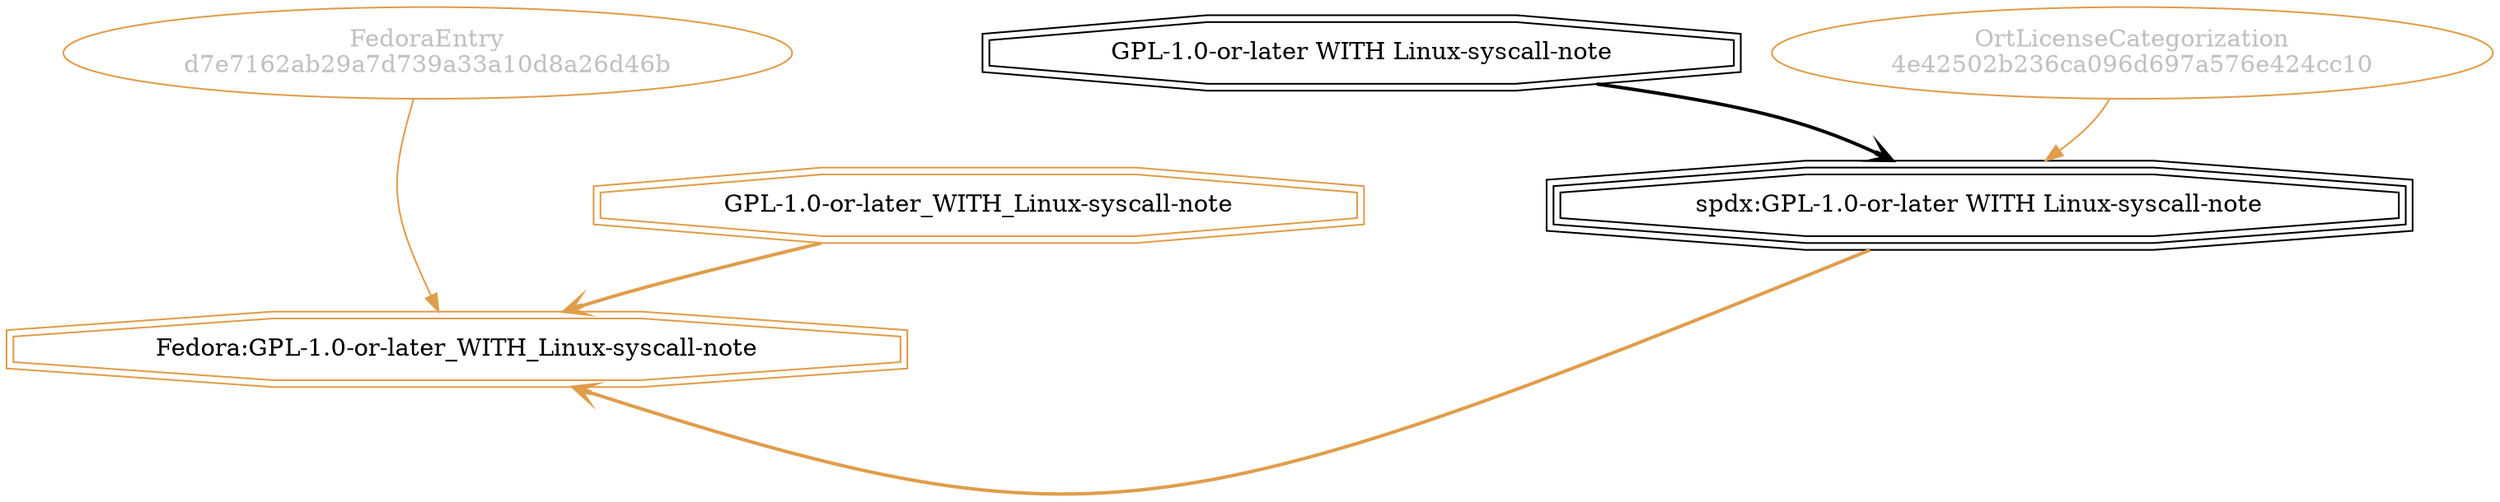 strict digraph {
    node [shape=box];
    graph [splines=curved];
    6448 [label="FedoraEntry\nd7e7162ab29a7d739a33a10d8a26d46b"
         ,fontcolor=gray
         ,color="#e09d4b"
         ,fillcolor="beige;1"
         ,shape=ellipse];
    6449 [label="Fedora:GPL-1.0-or-later_WITH_Linux-syscall-note"
         ,color="#e09d4b"
         ,shape=doubleoctagon];
    6450 [label="GPL-1.0-or-later_WITH_Linux-syscall-note"
         ,color="#e09d4b"
         ,shape=doubleoctagon];
    6451 [label="spdx:GPL-1.0-or-later WITH Linux-syscall-note"
         ,shape=tripleoctagon];
    6452 [label="GPL-1.0-or-later WITH Linux-syscall-note"
         ,shape=doubleoctagon];
    35465 [label="OrtLicenseCategorization\n4e42502b236ca096d697a576e424cc10"
          ,fontcolor=gray
          ,color="#e09d4b"
          ,fillcolor="beige;1"
          ,shape=ellipse];
    6448 -> 6449 [weight=0.5
                 ,color="#e09d4b"];
    6450 -> 6449 [style=bold
                 ,arrowhead=vee
                 ,weight=0.7
                 ,color="#e09d4b"];
    6451 -> 6449 [style=bold
                 ,arrowhead=vee
                 ,weight=0.7
                 ,color="#e09d4b"];
    6452 -> 6451 [style=bold
                 ,arrowhead=vee
                 ,weight=0.7];
    35465 -> 6451 [weight=0.5
                  ,color="#e09d4b"];
}
